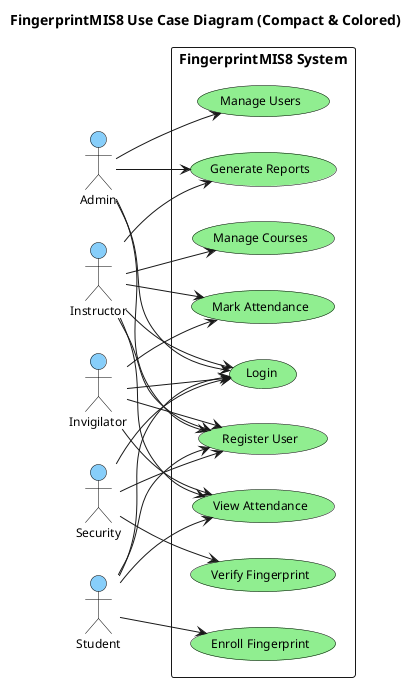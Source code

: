 @startuml
title FingerprintMIS8 Use Case Diagram (Compact & Colored)

skinparam actor {
  BackgroundColor LightSkyBlue
  BorderColor Black
  FontColor Black
  FontSize 12
  FontName Arial
}

skinparam usecase {
  BackgroundColor LightGreen
  BorderColor Black
  FontColor Black
  FontSize 12
  FontName Arial
}

left to right direction

actor Admin
actor Instructor
actor Invigilator
actor Security
actor Student

rectangle "FingerprintMIS8 System" {
  usecase "Register User" as UC1
  usecase "Login" as UC2
  usecase "Enroll Fingerprint" as UC3
  usecase "Verify Fingerprint" as UC4
  usecase "Mark Attendance" as UC5
  usecase "View Attendance" as UC6
  usecase "Manage Courses" as UC7
  usecase "Generate Reports" as UC8
  usecase "Manage Users" as UC9
}

Admin --> UC1
Admin --> UC2
Admin --> UC9
Admin --> UC8
Instructor --> UC1
Instructor --> UC2
Instructor --> UC5
Instructor --> UC6
Instructor --> UC7
Instructor --> UC8
Invigilator --> UC1
Invigilator --> UC2
Invigilator --> UC5
Invigilator --> UC6
Security --> UC1
Security --> UC2
Security --> UC4
Student --> UC1
Student --> UC2
Student --> UC3
Student --> UC6

@enduml
